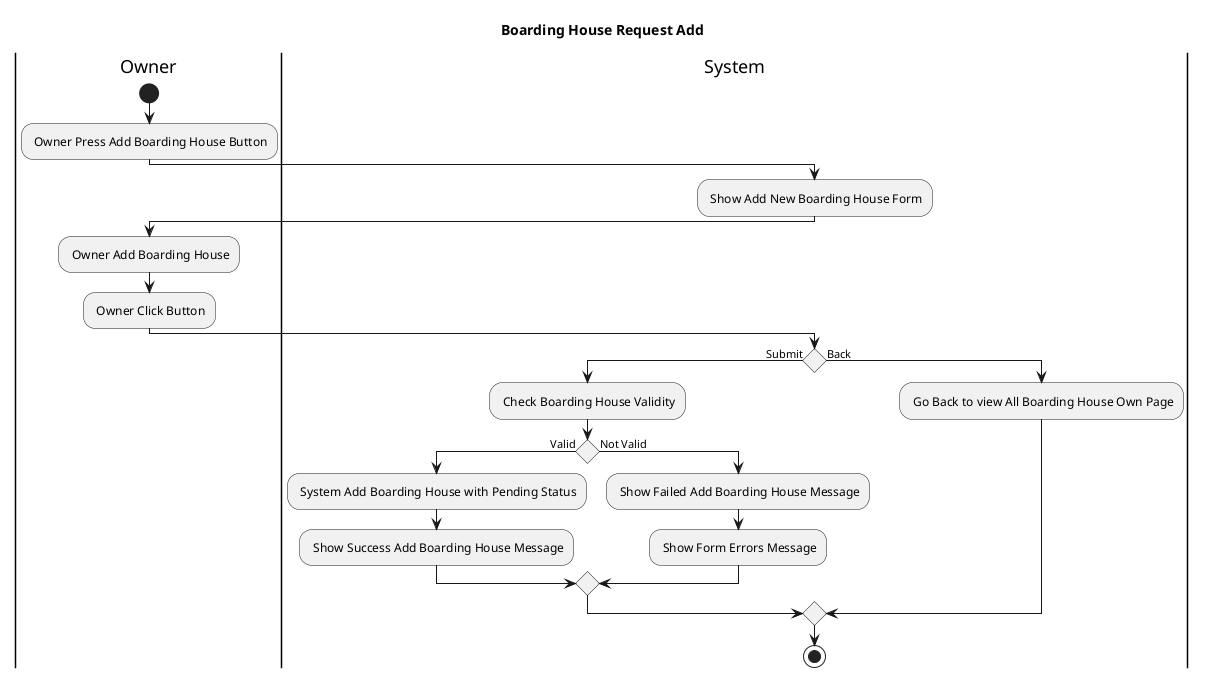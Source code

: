 @startuml
title Boarding House Request Add
|Owner|
start
    : Owner Press Add Boarding House Button;
|System|
    : Show Add New Boarding House Form;
|Owner|
    : Owner Add Boarding House;
    : Owner Click Button;
|System|
If () then (Submit)
    : Check Boarding House Validity;
    if () is (Valid) then
        : System Add Boarding House with Pending Status;
        : Show Success Add Boarding House Message;
    else (Not Valid)
        : Show Failed Add Boarding House Message;
        : Show Form Errors Message;
        
    endif
else (Back)
    : Go Back to view All Boarding House Own Page;
endif
stop
@enduml